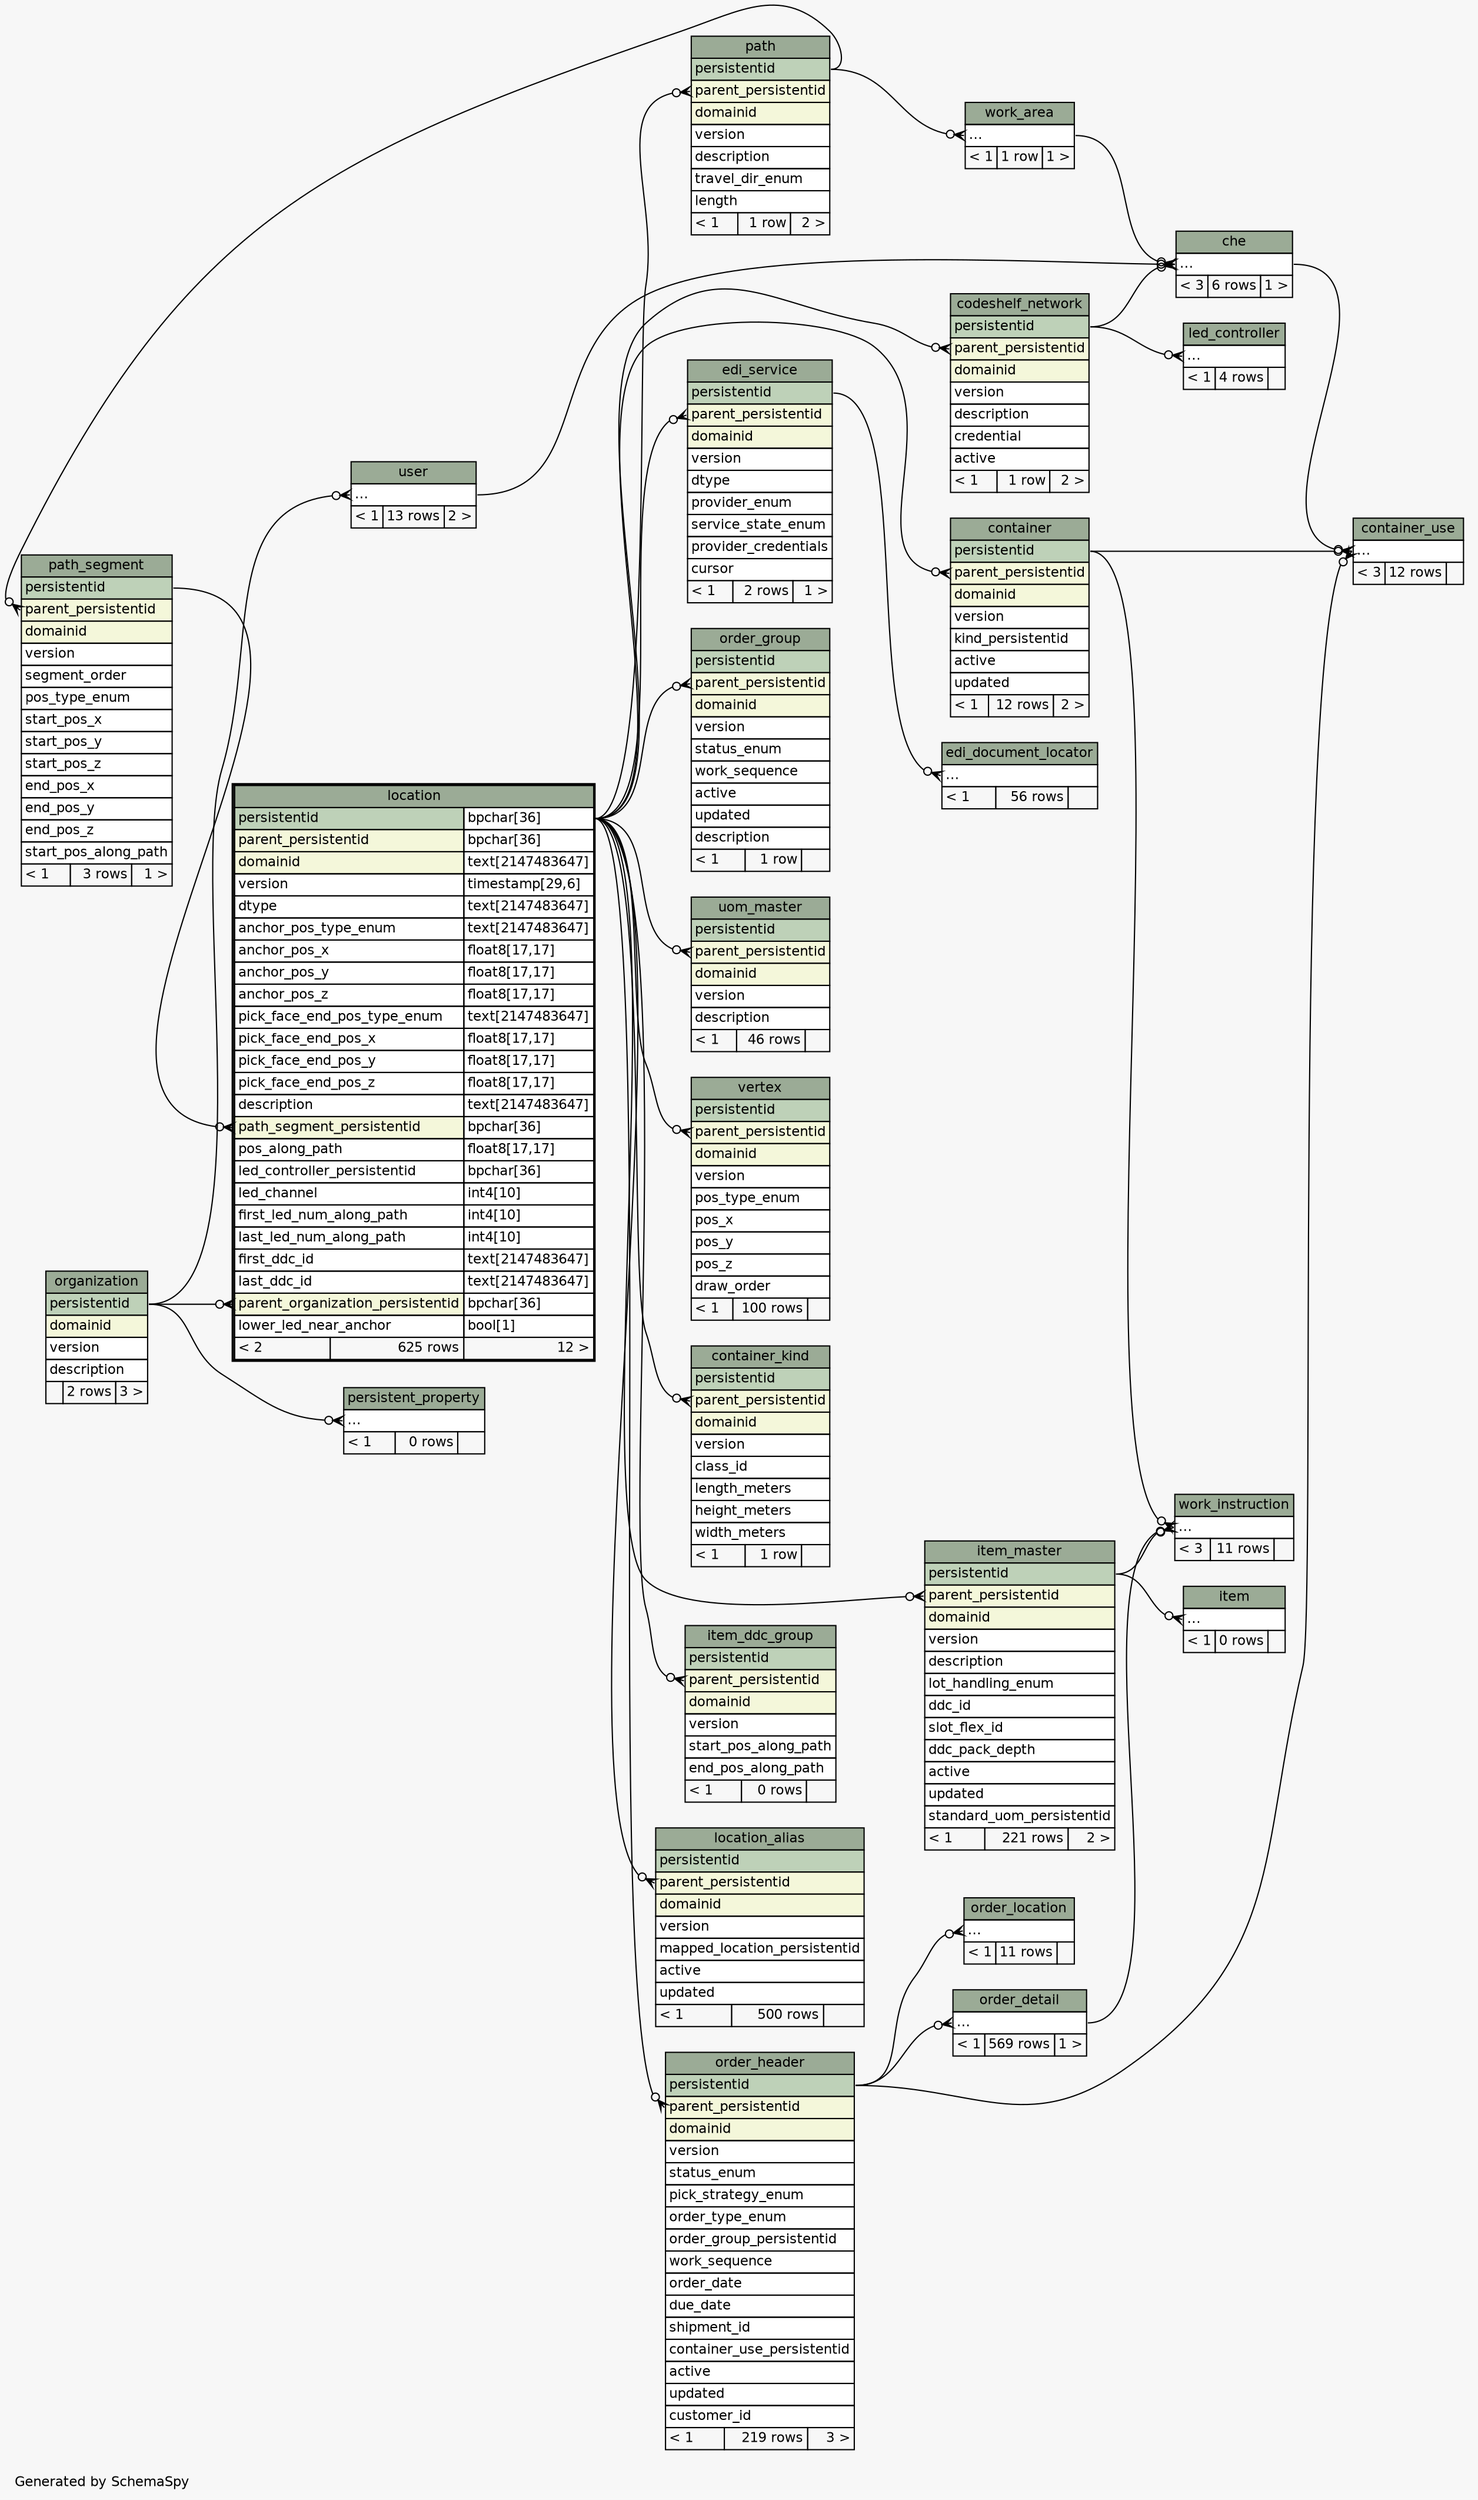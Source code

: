 // dot 2.26.0 on Linux 2.6.32-431.17.1.el6.x86_64
// SchemaSpy rev 590
digraph "twoDegreesRelationshipsDiagram" {
  graph [
    rankdir="RL"
    bgcolor="#f7f7f7"
    label="\nGenerated by SchemaSpy"
    labeljust="l"
    nodesep="0.18"
    ranksep="0.46"
    fontname="Helvetica"
    fontsize="11"
  ];
  node [
    fontname="Helvetica"
    fontsize="11"
    shape="plaintext"
  ];
  edge [
    arrowsize="0.8"
  ];
  "che":"elipses":w -> "user":"elipses":e [arrowhead=none dir=back arrowtail=crowodot];
  "che":"elipses":w -> "work_area":"elipses":e [arrowhead=none dir=back arrowtail=crowodot];
  "che":"elipses":w -> "codeshelf_network":"persistentid":e [arrowhead=none dir=back arrowtail=crowodot];
  "codeshelf_network":"parent_persistentid":w -> "location":"persistentid.type":e [arrowhead=none dir=back arrowtail=crowodot];
  "container":"parent_persistentid":w -> "location":"persistentid.type":e [arrowhead=none dir=back arrowtail=crowodot];
  "container_kind":"parent_persistentid":w -> "location":"persistentid.type":e [arrowhead=none dir=back arrowtail=crowodot];
  "container_use":"elipses":w -> "che":"elipses":e [arrowhead=none dir=back arrowtail=crowodot];
  "container_use":"elipses":w -> "order_header":"persistentid":e [arrowhead=none dir=back arrowtail=crowodot];
  "container_use":"elipses":w -> "container":"persistentid":e [arrowhead=none dir=back arrowtail=crowodot];
  "edi_document_locator":"elipses":w -> "edi_service":"persistentid":e [arrowhead=none dir=back arrowtail=crowodot];
  "edi_service":"parent_persistentid":w -> "location":"persistentid.type":e [arrowhead=none dir=back arrowtail=crowodot];
  "item":"elipses":w -> "item_master":"persistentid":e [arrowhead=none dir=back arrowtail=crowodot];
  "item_ddc_group":"parent_persistentid":w -> "location":"persistentid.type":e [arrowhead=none dir=back arrowtail=crowodot];
  "item_master":"parent_persistentid":w -> "location":"persistentid.type":e [arrowhead=none dir=back arrowtail=crowodot];
  "led_controller":"elipses":w -> "codeshelf_network":"persistentid":e [arrowhead=none dir=back arrowtail=crowodot];
  "location":"parent_organization_persistentid":w -> "organization":"persistentid":e [arrowhead=none dir=back arrowtail=crowodot];
  "location":"path_segment_persistentid":w -> "path_segment":"persistentid":e [arrowhead=none dir=back arrowtail=crowodot];
  "location_alias":"parent_persistentid":w -> "location":"persistentid.type":e [arrowhead=none dir=back arrowtail=crowodot];
  "order_detail":"elipses":w -> "order_header":"persistentid":e [arrowhead=none dir=back arrowtail=crowodot];
  "order_group":"parent_persistentid":w -> "location":"persistentid.type":e [arrowhead=none dir=back arrowtail=crowodot];
  "order_header":"parent_persistentid":w -> "location":"persistentid.type":e [arrowhead=none dir=back arrowtail=crowodot];
  "order_location":"elipses":w -> "order_header":"persistentid":e [arrowhead=none dir=back arrowtail=crowodot];
  "path":"parent_persistentid":w -> "location":"persistentid.type":e [arrowhead=none dir=back arrowtail=crowodot];
  "path_segment":"parent_persistentid":w -> "path":"persistentid":e [arrowhead=none dir=back arrowtail=crowodot];
  "persistent_property":"elipses":w -> "organization":"persistentid":e [arrowhead=none dir=back arrowtail=crowodot];
  "uom_master":"parent_persistentid":w -> "location":"persistentid.type":e [arrowhead=none dir=back arrowtail=crowodot];
  "user":"elipses":w -> "organization":"persistentid":e [arrowhead=none dir=back arrowtail=crowodot];
  "vertex":"parent_persistentid":w -> "location":"persistentid.type":e [arrowhead=none dir=back arrowtail=crowodot];
  "work_area":"elipses":w -> "path":"persistentid":e [arrowhead=none dir=back arrowtail=crowodot];
  "work_instruction":"elipses":w -> "container":"persistentid":e [arrowhead=none dir=back arrowtail=crowodot];
  "work_instruction":"elipses":w -> "item_master":"persistentid":e [arrowhead=none dir=back arrowtail=crowodot];
  "work_instruction":"elipses":w -> "order_detail":"elipses":e [arrowhead=none dir=back arrowtail=crowodot];
  "che" [
    label=<
    <TABLE BORDER="0" CELLBORDER="1" CELLSPACING="0" BGCOLOR="#ffffff">
      <TR><TD COLSPAN="3" BGCOLOR="#9bab96" ALIGN="CENTER">che</TD></TR>
      <TR><TD PORT="elipses" COLSPAN="3" ALIGN="LEFT">...</TD></TR>
      <TR><TD ALIGN="LEFT" BGCOLOR="#f7f7f7">&lt; 3</TD><TD ALIGN="RIGHT" BGCOLOR="#f7f7f7">6 rows</TD><TD ALIGN="RIGHT" BGCOLOR="#f7f7f7">1 &gt;</TD></TR>
    </TABLE>>
    URL="che.html"
    tooltip="che"
  ];
  "codeshelf_network" [
    label=<
    <TABLE BORDER="0" CELLBORDER="1" CELLSPACING="0" BGCOLOR="#ffffff">
      <TR><TD COLSPAN="3" BGCOLOR="#9bab96" ALIGN="CENTER">codeshelf_network</TD></TR>
      <TR><TD PORT="persistentid" COLSPAN="3" BGCOLOR="#bed1b8" ALIGN="LEFT">persistentid</TD></TR>
      <TR><TD PORT="parent_persistentid" COLSPAN="3" BGCOLOR="#f4f7da" ALIGN="LEFT">parent_persistentid</TD></TR>
      <TR><TD PORT="domainid" COLSPAN="3" BGCOLOR="#f4f7da" ALIGN="LEFT">domainid</TD></TR>
      <TR><TD PORT="version" COLSPAN="3" ALIGN="LEFT">version</TD></TR>
      <TR><TD PORT="description" COLSPAN="3" ALIGN="LEFT">description</TD></TR>
      <TR><TD PORT="credential" COLSPAN="3" ALIGN="LEFT">credential</TD></TR>
      <TR><TD PORT="active" COLSPAN="3" ALIGN="LEFT">active</TD></TR>
      <TR><TD ALIGN="LEFT" BGCOLOR="#f7f7f7">&lt; 1</TD><TD ALIGN="RIGHT" BGCOLOR="#f7f7f7">1 row</TD><TD ALIGN="RIGHT" BGCOLOR="#f7f7f7">2 &gt;</TD></TR>
    </TABLE>>
    URL="codeshelf_network.html"
    tooltip="codeshelf_network"
  ];
  "container" [
    label=<
    <TABLE BORDER="0" CELLBORDER="1" CELLSPACING="0" BGCOLOR="#ffffff">
      <TR><TD COLSPAN="3" BGCOLOR="#9bab96" ALIGN="CENTER">container</TD></TR>
      <TR><TD PORT="persistentid" COLSPAN="3" BGCOLOR="#bed1b8" ALIGN="LEFT">persistentid</TD></TR>
      <TR><TD PORT="parent_persistentid" COLSPAN="3" BGCOLOR="#f4f7da" ALIGN="LEFT">parent_persistentid</TD></TR>
      <TR><TD PORT="domainid" COLSPAN="3" BGCOLOR="#f4f7da" ALIGN="LEFT">domainid</TD></TR>
      <TR><TD PORT="version" COLSPAN="3" ALIGN="LEFT">version</TD></TR>
      <TR><TD PORT="kind_persistentid" COLSPAN="3" ALIGN="LEFT">kind_persistentid</TD></TR>
      <TR><TD PORT="active" COLSPAN="3" ALIGN="LEFT">active</TD></TR>
      <TR><TD PORT="updated" COLSPAN="3" ALIGN="LEFT">updated</TD></TR>
      <TR><TD ALIGN="LEFT" BGCOLOR="#f7f7f7">&lt; 1</TD><TD ALIGN="RIGHT" BGCOLOR="#f7f7f7">12 rows</TD><TD ALIGN="RIGHT" BGCOLOR="#f7f7f7">2 &gt;</TD></TR>
    </TABLE>>
    URL="container.html"
    tooltip="container"
  ];
  "container_kind" [
    label=<
    <TABLE BORDER="0" CELLBORDER="1" CELLSPACING="0" BGCOLOR="#ffffff">
      <TR><TD COLSPAN="3" BGCOLOR="#9bab96" ALIGN="CENTER">container_kind</TD></TR>
      <TR><TD PORT="persistentid" COLSPAN="3" BGCOLOR="#bed1b8" ALIGN="LEFT">persistentid</TD></TR>
      <TR><TD PORT="parent_persistentid" COLSPAN="3" BGCOLOR="#f4f7da" ALIGN="LEFT">parent_persistentid</TD></TR>
      <TR><TD PORT="domainid" COLSPAN="3" BGCOLOR="#f4f7da" ALIGN="LEFT">domainid</TD></TR>
      <TR><TD PORT="version" COLSPAN="3" ALIGN="LEFT">version</TD></TR>
      <TR><TD PORT="class_id" COLSPAN="3" ALIGN="LEFT">class_id</TD></TR>
      <TR><TD PORT="length_meters" COLSPAN="3" ALIGN="LEFT">length_meters</TD></TR>
      <TR><TD PORT="height_meters" COLSPAN="3" ALIGN="LEFT">height_meters</TD></TR>
      <TR><TD PORT="width_meters" COLSPAN="3" ALIGN="LEFT">width_meters</TD></TR>
      <TR><TD ALIGN="LEFT" BGCOLOR="#f7f7f7">&lt; 1</TD><TD ALIGN="RIGHT" BGCOLOR="#f7f7f7">1 row</TD><TD ALIGN="RIGHT" BGCOLOR="#f7f7f7">  </TD></TR>
    </TABLE>>
    URL="container_kind.html"
    tooltip="container_kind"
  ];
  "container_use" [
    label=<
    <TABLE BORDER="0" CELLBORDER="1" CELLSPACING="0" BGCOLOR="#ffffff">
      <TR><TD COLSPAN="3" BGCOLOR="#9bab96" ALIGN="CENTER">container_use</TD></TR>
      <TR><TD PORT="elipses" COLSPAN="3" ALIGN="LEFT">...</TD></TR>
      <TR><TD ALIGN="LEFT" BGCOLOR="#f7f7f7">&lt; 3</TD><TD ALIGN="RIGHT" BGCOLOR="#f7f7f7">12 rows</TD><TD ALIGN="RIGHT" BGCOLOR="#f7f7f7">  </TD></TR>
    </TABLE>>
    URL="container_use.html"
    tooltip="container_use"
  ];
  "edi_document_locator" [
    label=<
    <TABLE BORDER="0" CELLBORDER="1" CELLSPACING="0" BGCOLOR="#ffffff">
      <TR><TD COLSPAN="3" BGCOLOR="#9bab96" ALIGN="CENTER">edi_document_locator</TD></TR>
      <TR><TD PORT="elipses" COLSPAN="3" ALIGN="LEFT">...</TD></TR>
      <TR><TD ALIGN="LEFT" BGCOLOR="#f7f7f7">&lt; 1</TD><TD ALIGN="RIGHT" BGCOLOR="#f7f7f7">56 rows</TD><TD ALIGN="RIGHT" BGCOLOR="#f7f7f7">  </TD></TR>
    </TABLE>>
    URL="edi_document_locator.html"
    tooltip="edi_document_locator"
  ];
  "edi_service" [
    label=<
    <TABLE BORDER="0" CELLBORDER="1" CELLSPACING="0" BGCOLOR="#ffffff">
      <TR><TD COLSPAN="3" BGCOLOR="#9bab96" ALIGN="CENTER">edi_service</TD></TR>
      <TR><TD PORT="persistentid" COLSPAN="3" BGCOLOR="#bed1b8" ALIGN="LEFT">persistentid</TD></TR>
      <TR><TD PORT="parent_persistentid" COLSPAN="3" BGCOLOR="#f4f7da" ALIGN="LEFT">parent_persistentid</TD></TR>
      <TR><TD PORT="domainid" COLSPAN="3" BGCOLOR="#f4f7da" ALIGN="LEFT">domainid</TD></TR>
      <TR><TD PORT="version" COLSPAN="3" ALIGN="LEFT">version</TD></TR>
      <TR><TD PORT="dtype" COLSPAN="3" ALIGN="LEFT">dtype</TD></TR>
      <TR><TD PORT="provider_enum" COLSPAN="3" ALIGN="LEFT">provider_enum</TD></TR>
      <TR><TD PORT="service_state_enum" COLSPAN="3" ALIGN="LEFT">service_state_enum</TD></TR>
      <TR><TD PORT="provider_credentials" COLSPAN="3" ALIGN="LEFT">provider_credentials</TD></TR>
      <TR><TD PORT="cursor" COLSPAN="3" ALIGN="LEFT">cursor</TD></TR>
      <TR><TD ALIGN="LEFT" BGCOLOR="#f7f7f7">&lt; 1</TD><TD ALIGN="RIGHT" BGCOLOR="#f7f7f7">2 rows</TD><TD ALIGN="RIGHT" BGCOLOR="#f7f7f7">1 &gt;</TD></TR>
    </TABLE>>
    URL="edi_service.html"
    tooltip="edi_service"
  ];
  "item" [
    label=<
    <TABLE BORDER="0" CELLBORDER="1" CELLSPACING="0" BGCOLOR="#ffffff">
      <TR><TD COLSPAN="3" BGCOLOR="#9bab96" ALIGN="CENTER">item</TD></TR>
      <TR><TD PORT="elipses" COLSPAN="3" ALIGN="LEFT">...</TD></TR>
      <TR><TD ALIGN="LEFT" BGCOLOR="#f7f7f7">&lt; 1</TD><TD ALIGN="RIGHT" BGCOLOR="#f7f7f7">0 rows</TD><TD ALIGN="RIGHT" BGCOLOR="#f7f7f7">  </TD></TR>
    </TABLE>>
    URL="item.html"
    tooltip="item"
  ];
  "item_ddc_group" [
    label=<
    <TABLE BORDER="0" CELLBORDER="1" CELLSPACING="0" BGCOLOR="#ffffff">
      <TR><TD COLSPAN="3" BGCOLOR="#9bab96" ALIGN="CENTER">item_ddc_group</TD></TR>
      <TR><TD PORT="persistentid" COLSPAN="3" BGCOLOR="#bed1b8" ALIGN="LEFT">persistentid</TD></TR>
      <TR><TD PORT="parent_persistentid" COLSPAN="3" BGCOLOR="#f4f7da" ALIGN="LEFT">parent_persistentid</TD></TR>
      <TR><TD PORT="domainid" COLSPAN="3" BGCOLOR="#f4f7da" ALIGN="LEFT">domainid</TD></TR>
      <TR><TD PORT="version" COLSPAN="3" ALIGN="LEFT">version</TD></TR>
      <TR><TD PORT="start_pos_along_path" COLSPAN="3" ALIGN="LEFT">start_pos_along_path</TD></TR>
      <TR><TD PORT="end_pos_along_path" COLSPAN="3" ALIGN="LEFT">end_pos_along_path</TD></TR>
      <TR><TD ALIGN="LEFT" BGCOLOR="#f7f7f7">&lt; 1</TD><TD ALIGN="RIGHT" BGCOLOR="#f7f7f7">0 rows</TD><TD ALIGN="RIGHT" BGCOLOR="#f7f7f7">  </TD></TR>
    </TABLE>>
    URL="item_ddc_group.html"
    tooltip="item_ddc_group"
  ];
  "item_master" [
    label=<
    <TABLE BORDER="0" CELLBORDER="1" CELLSPACING="0" BGCOLOR="#ffffff">
      <TR><TD COLSPAN="3" BGCOLOR="#9bab96" ALIGN="CENTER">item_master</TD></TR>
      <TR><TD PORT="persistentid" COLSPAN="3" BGCOLOR="#bed1b8" ALIGN="LEFT">persistentid</TD></TR>
      <TR><TD PORT="parent_persistentid" COLSPAN="3" BGCOLOR="#f4f7da" ALIGN="LEFT">parent_persistentid</TD></TR>
      <TR><TD PORT="domainid" COLSPAN="3" BGCOLOR="#f4f7da" ALIGN="LEFT">domainid</TD></TR>
      <TR><TD PORT="version" COLSPAN="3" ALIGN="LEFT">version</TD></TR>
      <TR><TD PORT="description" COLSPAN="3" ALIGN="LEFT">description</TD></TR>
      <TR><TD PORT="lot_handling_enum" COLSPAN="3" ALIGN="LEFT">lot_handling_enum</TD></TR>
      <TR><TD PORT="ddc_id" COLSPAN="3" ALIGN="LEFT">ddc_id</TD></TR>
      <TR><TD PORT="slot_flex_id" COLSPAN="3" ALIGN="LEFT">slot_flex_id</TD></TR>
      <TR><TD PORT="ddc_pack_depth" COLSPAN="3" ALIGN="LEFT">ddc_pack_depth</TD></TR>
      <TR><TD PORT="active" COLSPAN="3" ALIGN="LEFT">active</TD></TR>
      <TR><TD PORT="updated" COLSPAN="3" ALIGN="LEFT">updated</TD></TR>
      <TR><TD PORT="standard_uom_persistentid" COLSPAN="3" ALIGN="LEFT">standard_uom_persistentid</TD></TR>
      <TR><TD ALIGN="LEFT" BGCOLOR="#f7f7f7">&lt; 1</TD><TD ALIGN="RIGHT" BGCOLOR="#f7f7f7">221 rows</TD><TD ALIGN="RIGHT" BGCOLOR="#f7f7f7">2 &gt;</TD></TR>
    </TABLE>>
    URL="item_master.html"
    tooltip="item_master"
  ];
  "led_controller" [
    label=<
    <TABLE BORDER="0" CELLBORDER="1" CELLSPACING="0" BGCOLOR="#ffffff">
      <TR><TD COLSPAN="3" BGCOLOR="#9bab96" ALIGN="CENTER">led_controller</TD></TR>
      <TR><TD PORT="elipses" COLSPAN="3" ALIGN="LEFT">...</TD></TR>
      <TR><TD ALIGN="LEFT" BGCOLOR="#f7f7f7">&lt; 1</TD><TD ALIGN="RIGHT" BGCOLOR="#f7f7f7">4 rows</TD><TD ALIGN="RIGHT" BGCOLOR="#f7f7f7">  </TD></TR>
    </TABLE>>
    URL="led_controller.html"
    tooltip="led_controller"
  ];
  "location" [
    label=<
    <TABLE BORDER="2" CELLBORDER="1" CELLSPACING="0" BGCOLOR="#ffffff">
      <TR><TD COLSPAN="3" BGCOLOR="#9bab96" ALIGN="CENTER">location</TD></TR>
      <TR><TD PORT="persistentid" COLSPAN="2" BGCOLOR="#bed1b8" ALIGN="LEFT">persistentid</TD><TD PORT="persistentid.type" ALIGN="LEFT">bpchar[36]</TD></TR>
      <TR><TD PORT="parent_persistentid" COLSPAN="2" BGCOLOR="#f4f7da" ALIGN="LEFT">parent_persistentid</TD><TD PORT="parent_persistentid.type" ALIGN="LEFT">bpchar[36]</TD></TR>
      <TR><TD PORT="domainid" COLSPAN="2" BGCOLOR="#f4f7da" ALIGN="LEFT">domainid</TD><TD PORT="domainid.type" ALIGN="LEFT">text[2147483647]</TD></TR>
      <TR><TD PORT="version" COLSPAN="2" ALIGN="LEFT">version</TD><TD PORT="version.type" ALIGN="LEFT">timestamp[29,6]</TD></TR>
      <TR><TD PORT="dtype" COLSPAN="2" ALIGN="LEFT">dtype</TD><TD PORT="dtype.type" ALIGN="LEFT">text[2147483647]</TD></TR>
      <TR><TD PORT="anchor_pos_type_enum" COLSPAN="2" ALIGN="LEFT">anchor_pos_type_enum</TD><TD PORT="anchor_pos_type_enum.type" ALIGN="LEFT">text[2147483647]</TD></TR>
      <TR><TD PORT="anchor_pos_x" COLSPAN="2" ALIGN="LEFT">anchor_pos_x</TD><TD PORT="anchor_pos_x.type" ALIGN="LEFT">float8[17,17]</TD></TR>
      <TR><TD PORT="anchor_pos_y" COLSPAN="2" ALIGN="LEFT">anchor_pos_y</TD><TD PORT="anchor_pos_y.type" ALIGN="LEFT">float8[17,17]</TD></TR>
      <TR><TD PORT="anchor_pos_z" COLSPAN="2" ALIGN="LEFT">anchor_pos_z</TD><TD PORT="anchor_pos_z.type" ALIGN="LEFT">float8[17,17]</TD></TR>
      <TR><TD PORT="pick_face_end_pos_type_enum" COLSPAN="2" ALIGN="LEFT">pick_face_end_pos_type_enum</TD><TD PORT="pick_face_end_pos_type_enum.type" ALIGN="LEFT">text[2147483647]</TD></TR>
      <TR><TD PORT="pick_face_end_pos_x" COLSPAN="2" ALIGN="LEFT">pick_face_end_pos_x</TD><TD PORT="pick_face_end_pos_x.type" ALIGN="LEFT">float8[17,17]</TD></TR>
      <TR><TD PORT="pick_face_end_pos_y" COLSPAN="2" ALIGN="LEFT">pick_face_end_pos_y</TD><TD PORT="pick_face_end_pos_y.type" ALIGN="LEFT">float8[17,17]</TD></TR>
      <TR><TD PORT="pick_face_end_pos_z" COLSPAN="2" ALIGN="LEFT">pick_face_end_pos_z</TD><TD PORT="pick_face_end_pos_z.type" ALIGN="LEFT">float8[17,17]</TD></TR>
      <TR><TD PORT="description" COLSPAN="2" ALIGN="LEFT">description</TD><TD PORT="description.type" ALIGN="LEFT">text[2147483647]</TD></TR>
      <TR><TD PORT="path_segment_persistentid" COLSPAN="2" BGCOLOR="#f4f7da" ALIGN="LEFT">path_segment_persistentid</TD><TD PORT="path_segment_persistentid.type" ALIGN="LEFT">bpchar[36]</TD></TR>
      <TR><TD PORT="pos_along_path" COLSPAN="2" ALIGN="LEFT">pos_along_path</TD><TD PORT="pos_along_path.type" ALIGN="LEFT">float8[17,17]</TD></TR>
      <TR><TD PORT="led_controller_persistentid" COLSPAN="2" ALIGN="LEFT">led_controller_persistentid</TD><TD PORT="led_controller_persistentid.type" ALIGN="LEFT">bpchar[36]</TD></TR>
      <TR><TD PORT="led_channel" COLSPAN="2" ALIGN="LEFT">led_channel</TD><TD PORT="led_channel.type" ALIGN="LEFT">int4[10]</TD></TR>
      <TR><TD PORT="first_led_num_along_path" COLSPAN="2" ALIGN="LEFT">first_led_num_along_path</TD><TD PORT="first_led_num_along_path.type" ALIGN="LEFT">int4[10]</TD></TR>
      <TR><TD PORT="last_led_num_along_path" COLSPAN="2" ALIGN="LEFT">last_led_num_along_path</TD><TD PORT="last_led_num_along_path.type" ALIGN="LEFT">int4[10]</TD></TR>
      <TR><TD PORT="first_ddc_id" COLSPAN="2" ALIGN="LEFT">first_ddc_id</TD><TD PORT="first_ddc_id.type" ALIGN="LEFT">text[2147483647]</TD></TR>
      <TR><TD PORT="last_ddc_id" COLSPAN="2" ALIGN="LEFT">last_ddc_id</TD><TD PORT="last_ddc_id.type" ALIGN="LEFT">text[2147483647]</TD></TR>
      <TR><TD PORT="parent_organization_persistentid" COLSPAN="2" BGCOLOR="#f4f7da" ALIGN="LEFT">parent_organization_persistentid</TD><TD PORT="parent_organization_persistentid.type" ALIGN="LEFT">bpchar[36]</TD></TR>
      <TR><TD PORT="lower_led_near_anchor" COLSPAN="2" ALIGN="LEFT">lower_led_near_anchor</TD><TD PORT="lower_led_near_anchor.type" ALIGN="LEFT">bool[1]</TD></TR>
      <TR><TD ALIGN="LEFT" BGCOLOR="#f7f7f7">&lt; 2</TD><TD ALIGN="RIGHT" BGCOLOR="#f7f7f7">625 rows</TD><TD ALIGN="RIGHT" BGCOLOR="#f7f7f7">12 &gt;</TD></TR>
    </TABLE>>
    URL="location.html"
    tooltip="location"
  ];
  "location_alias" [
    label=<
    <TABLE BORDER="0" CELLBORDER="1" CELLSPACING="0" BGCOLOR="#ffffff">
      <TR><TD COLSPAN="3" BGCOLOR="#9bab96" ALIGN="CENTER">location_alias</TD></TR>
      <TR><TD PORT="persistentid" COLSPAN="3" BGCOLOR="#bed1b8" ALIGN="LEFT">persistentid</TD></TR>
      <TR><TD PORT="parent_persistentid" COLSPAN="3" BGCOLOR="#f4f7da" ALIGN="LEFT">parent_persistentid</TD></TR>
      <TR><TD PORT="domainid" COLSPAN="3" BGCOLOR="#f4f7da" ALIGN="LEFT">domainid</TD></TR>
      <TR><TD PORT="version" COLSPAN="3" ALIGN="LEFT">version</TD></TR>
      <TR><TD PORT="mapped_location_persistentid" COLSPAN="3" ALIGN="LEFT">mapped_location_persistentid</TD></TR>
      <TR><TD PORT="active" COLSPAN="3" ALIGN="LEFT">active</TD></TR>
      <TR><TD PORT="updated" COLSPAN="3" ALIGN="LEFT">updated</TD></TR>
      <TR><TD ALIGN="LEFT" BGCOLOR="#f7f7f7">&lt; 1</TD><TD ALIGN="RIGHT" BGCOLOR="#f7f7f7">500 rows</TD><TD ALIGN="RIGHT" BGCOLOR="#f7f7f7">  </TD></TR>
    </TABLE>>
    URL="location_alias.html"
    tooltip="location_alias"
  ];
  "order_detail" [
    label=<
    <TABLE BORDER="0" CELLBORDER="1" CELLSPACING="0" BGCOLOR="#ffffff">
      <TR><TD COLSPAN="3" BGCOLOR="#9bab96" ALIGN="CENTER">order_detail</TD></TR>
      <TR><TD PORT="elipses" COLSPAN="3" ALIGN="LEFT">...</TD></TR>
      <TR><TD ALIGN="LEFT" BGCOLOR="#f7f7f7">&lt; 1</TD><TD ALIGN="RIGHT" BGCOLOR="#f7f7f7">569 rows</TD><TD ALIGN="RIGHT" BGCOLOR="#f7f7f7">1 &gt;</TD></TR>
    </TABLE>>
    URL="order_detail.html"
    tooltip="order_detail"
  ];
  "order_group" [
    label=<
    <TABLE BORDER="0" CELLBORDER="1" CELLSPACING="0" BGCOLOR="#ffffff">
      <TR><TD COLSPAN="3" BGCOLOR="#9bab96" ALIGN="CENTER">order_group</TD></TR>
      <TR><TD PORT="persistentid" COLSPAN="3" BGCOLOR="#bed1b8" ALIGN="LEFT">persistentid</TD></TR>
      <TR><TD PORT="parent_persistentid" COLSPAN="3" BGCOLOR="#f4f7da" ALIGN="LEFT">parent_persistentid</TD></TR>
      <TR><TD PORT="domainid" COLSPAN="3" BGCOLOR="#f4f7da" ALIGN="LEFT">domainid</TD></TR>
      <TR><TD PORT="version" COLSPAN="3" ALIGN="LEFT">version</TD></TR>
      <TR><TD PORT="status_enum" COLSPAN="3" ALIGN="LEFT">status_enum</TD></TR>
      <TR><TD PORT="work_sequence" COLSPAN="3" ALIGN="LEFT">work_sequence</TD></TR>
      <TR><TD PORT="active" COLSPAN="3" ALIGN="LEFT">active</TD></TR>
      <TR><TD PORT="updated" COLSPAN="3" ALIGN="LEFT">updated</TD></TR>
      <TR><TD PORT="description" COLSPAN="3" ALIGN="LEFT">description</TD></TR>
      <TR><TD ALIGN="LEFT" BGCOLOR="#f7f7f7">&lt; 1</TD><TD ALIGN="RIGHT" BGCOLOR="#f7f7f7">1 row</TD><TD ALIGN="RIGHT" BGCOLOR="#f7f7f7">  </TD></TR>
    </TABLE>>
    URL="order_group.html"
    tooltip="order_group"
  ];
  "order_header" [
    label=<
    <TABLE BORDER="0" CELLBORDER="1" CELLSPACING="0" BGCOLOR="#ffffff">
      <TR><TD COLSPAN="3" BGCOLOR="#9bab96" ALIGN="CENTER">order_header</TD></TR>
      <TR><TD PORT="persistentid" COLSPAN="3" BGCOLOR="#bed1b8" ALIGN="LEFT">persistentid</TD></TR>
      <TR><TD PORT="parent_persistentid" COLSPAN="3" BGCOLOR="#f4f7da" ALIGN="LEFT">parent_persistentid</TD></TR>
      <TR><TD PORT="domainid" COLSPAN="3" BGCOLOR="#f4f7da" ALIGN="LEFT">domainid</TD></TR>
      <TR><TD PORT="version" COLSPAN="3" ALIGN="LEFT">version</TD></TR>
      <TR><TD PORT="status_enum" COLSPAN="3" ALIGN="LEFT">status_enum</TD></TR>
      <TR><TD PORT="pick_strategy_enum" COLSPAN="3" ALIGN="LEFT">pick_strategy_enum</TD></TR>
      <TR><TD PORT="order_type_enum" COLSPAN="3" ALIGN="LEFT">order_type_enum</TD></TR>
      <TR><TD PORT="order_group_persistentid" COLSPAN="3" ALIGN="LEFT">order_group_persistentid</TD></TR>
      <TR><TD PORT="work_sequence" COLSPAN="3" ALIGN="LEFT">work_sequence</TD></TR>
      <TR><TD PORT="order_date" COLSPAN="3" ALIGN="LEFT">order_date</TD></TR>
      <TR><TD PORT="due_date" COLSPAN="3" ALIGN="LEFT">due_date</TD></TR>
      <TR><TD PORT="shipment_id" COLSPAN="3" ALIGN="LEFT">shipment_id</TD></TR>
      <TR><TD PORT="container_use_persistentid" COLSPAN="3" ALIGN="LEFT">container_use_persistentid</TD></TR>
      <TR><TD PORT="active" COLSPAN="3" ALIGN="LEFT">active</TD></TR>
      <TR><TD PORT="updated" COLSPAN="3" ALIGN="LEFT">updated</TD></TR>
      <TR><TD PORT="customer_id" COLSPAN="3" ALIGN="LEFT">customer_id</TD></TR>
      <TR><TD ALIGN="LEFT" BGCOLOR="#f7f7f7">&lt; 1</TD><TD ALIGN="RIGHT" BGCOLOR="#f7f7f7">219 rows</TD><TD ALIGN="RIGHT" BGCOLOR="#f7f7f7">3 &gt;</TD></TR>
    </TABLE>>
    URL="order_header.html"
    tooltip="order_header"
  ];
  "order_location" [
    label=<
    <TABLE BORDER="0" CELLBORDER="1" CELLSPACING="0" BGCOLOR="#ffffff">
      <TR><TD COLSPAN="3" BGCOLOR="#9bab96" ALIGN="CENTER">order_location</TD></TR>
      <TR><TD PORT="elipses" COLSPAN="3" ALIGN="LEFT">...</TD></TR>
      <TR><TD ALIGN="LEFT" BGCOLOR="#f7f7f7">&lt; 1</TD><TD ALIGN="RIGHT" BGCOLOR="#f7f7f7">11 rows</TD><TD ALIGN="RIGHT" BGCOLOR="#f7f7f7">  </TD></TR>
    </TABLE>>
    URL="order_location.html"
    tooltip="order_location"
  ];
  "organization" [
    label=<
    <TABLE BORDER="0" CELLBORDER="1" CELLSPACING="0" BGCOLOR="#ffffff">
      <TR><TD COLSPAN="3" BGCOLOR="#9bab96" ALIGN="CENTER">organization</TD></TR>
      <TR><TD PORT="persistentid" COLSPAN="3" BGCOLOR="#bed1b8" ALIGN="LEFT">persistentid</TD></TR>
      <TR><TD PORT="domainid" COLSPAN="3" BGCOLOR="#f4f7da" ALIGN="LEFT">domainid</TD></TR>
      <TR><TD PORT="version" COLSPAN="3" ALIGN="LEFT">version</TD></TR>
      <TR><TD PORT="description" COLSPAN="3" ALIGN="LEFT">description</TD></TR>
      <TR><TD ALIGN="LEFT" BGCOLOR="#f7f7f7">  </TD><TD ALIGN="RIGHT" BGCOLOR="#f7f7f7">2 rows</TD><TD ALIGN="RIGHT" BGCOLOR="#f7f7f7">3 &gt;</TD></TR>
    </TABLE>>
    URL="organization.html"
    tooltip="organization"
  ];
  "path" [
    label=<
    <TABLE BORDER="0" CELLBORDER="1" CELLSPACING="0" BGCOLOR="#ffffff">
      <TR><TD COLSPAN="3" BGCOLOR="#9bab96" ALIGN="CENTER">path</TD></TR>
      <TR><TD PORT="persistentid" COLSPAN="3" BGCOLOR="#bed1b8" ALIGN="LEFT">persistentid</TD></TR>
      <TR><TD PORT="parent_persistentid" COLSPAN="3" BGCOLOR="#f4f7da" ALIGN="LEFT">parent_persistentid</TD></TR>
      <TR><TD PORT="domainid" COLSPAN="3" BGCOLOR="#f4f7da" ALIGN="LEFT">domainid</TD></TR>
      <TR><TD PORT="version" COLSPAN="3" ALIGN="LEFT">version</TD></TR>
      <TR><TD PORT="description" COLSPAN="3" ALIGN="LEFT">description</TD></TR>
      <TR><TD PORT="travel_dir_enum" COLSPAN="3" ALIGN="LEFT">travel_dir_enum</TD></TR>
      <TR><TD PORT="length" COLSPAN="3" ALIGN="LEFT">length</TD></TR>
      <TR><TD ALIGN="LEFT" BGCOLOR="#f7f7f7">&lt; 1</TD><TD ALIGN="RIGHT" BGCOLOR="#f7f7f7">1 row</TD><TD ALIGN="RIGHT" BGCOLOR="#f7f7f7">2 &gt;</TD></TR>
    </TABLE>>
    URL="path.html"
    tooltip="path"
  ];
  "path_segment" [
    label=<
    <TABLE BORDER="0" CELLBORDER="1" CELLSPACING="0" BGCOLOR="#ffffff">
      <TR><TD COLSPAN="3" BGCOLOR="#9bab96" ALIGN="CENTER">path_segment</TD></TR>
      <TR><TD PORT="persistentid" COLSPAN="3" BGCOLOR="#bed1b8" ALIGN="LEFT">persistentid</TD></TR>
      <TR><TD PORT="parent_persistentid" COLSPAN="3" BGCOLOR="#f4f7da" ALIGN="LEFT">parent_persistentid</TD></TR>
      <TR><TD PORT="domainid" COLSPAN="3" BGCOLOR="#f4f7da" ALIGN="LEFT">domainid</TD></TR>
      <TR><TD PORT="version" COLSPAN="3" ALIGN="LEFT">version</TD></TR>
      <TR><TD PORT="segment_order" COLSPAN="3" ALIGN="LEFT">segment_order</TD></TR>
      <TR><TD PORT="pos_type_enum" COLSPAN="3" ALIGN="LEFT">pos_type_enum</TD></TR>
      <TR><TD PORT="start_pos_x" COLSPAN="3" ALIGN="LEFT">start_pos_x</TD></TR>
      <TR><TD PORT="start_pos_y" COLSPAN="3" ALIGN="LEFT">start_pos_y</TD></TR>
      <TR><TD PORT="start_pos_z" COLSPAN="3" ALIGN="LEFT">start_pos_z</TD></TR>
      <TR><TD PORT="end_pos_x" COLSPAN="3" ALIGN="LEFT">end_pos_x</TD></TR>
      <TR><TD PORT="end_pos_y" COLSPAN="3" ALIGN="LEFT">end_pos_y</TD></TR>
      <TR><TD PORT="end_pos_z" COLSPAN="3" ALIGN="LEFT">end_pos_z</TD></TR>
      <TR><TD PORT="start_pos_along_path" COLSPAN="3" ALIGN="LEFT">start_pos_along_path</TD></TR>
      <TR><TD ALIGN="LEFT" BGCOLOR="#f7f7f7">&lt; 1</TD><TD ALIGN="RIGHT" BGCOLOR="#f7f7f7">3 rows</TD><TD ALIGN="RIGHT" BGCOLOR="#f7f7f7">1 &gt;</TD></TR>
    </TABLE>>
    URL="path_segment.html"
    tooltip="path_segment"
  ];
  "persistent_property" [
    label=<
    <TABLE BORDER="0" CELLBORDER="1" CELLSPACING="0" BGCOLOR="#ffffff">
      <TR><TD COLSPAN="3" BGCOLOR="#9bab96" ALIGN="CENTER">persistent_property</TD></TR>
      <TR><TD PORT="elipses" COLSPAN="3" ALIGN="LEFT">...</TD></TR>
      <TR><TD ALIGN="LEFT" BGCOLOR="#f7f7f7">&lt; 1</TD><TD ALIGN="RIGHT" BGCOLOR="#f7f7f7">0 rows</TD><TD ALIGN="RIGHT" BGCOLOR="#f7f7f7">  </TD></TR>
    </TABLE>>
    URL="persistent_property.html"
    tooltip="persistent_property"
  ];
  "uom_master" [
    label=<
    <TABLE BORDER="0" CELLBORDER="1" CELLSPACING="0" BGCOLOR="#ffffff">
      <TR><TD COLSPAN="3" BGCOLOR="#9bab96" ALIGN="CENTER">uom_master</TD></TR>
      <TR><TD PORT="persistentid" COLSPAN="3" BGCOLOR="#bed1b8" ALIGN="LEFT">persistentid</TD></TR>
      <TR><TD PORT="parent_persistentid" COLSPAN="3" BGCOLOR="#f4f7da" ALIGN="LEFT">parent_persistentid</TD></TR>
      <TR><TD PORT="domainid" COLSPAN="3" BGCOLOR="#f4f7da" ALIGN="LEFT">domainid</TD></TR>
      <TR><TD PORT="version" COLSPAN="3" ALIGN="LEFT">version</TD></TR>
      <TR><TD PORT="description" COLSPAN="3" ALIGN="LEFT">description</TD></TR>
      <TR><TD ALIGN="LEFT" BGCOLOR="#f7f7f7">&lt; 1</TD><TD ALIGN="RIGHT" BGCOLOR="#f7f7f7">46 rows</TD><TD ALIGN="RIGHT" BGCOLOR="#f7f7f7">  </TD></TR>
    </TABLE>>
    URL="uom_master.html"
    tooltip="uom_master"
  ];
  "user" [
    label=<
    <TABLE BORDER="0" CELLBORDER="1" CELLSPACING="0" BGCOLOR="#ffffff">
      <TR><TD COLSPAN="3" BGCOLOR="#9bab96" ALIGN="CENTER">user</TD></TR>
      <TR><TD PORT="elipses" COLSPAN="3" ALIGN="LEFT">...</TD></TR>
      <TR><TD ALIGN="LEFT" BGCOLOR="#f7f7f7">&lt; 1</TD><TD ALIGN="RIGHT" BGCOLOR="#f7f7f7">13 rows</TD><TD ALIGN="RIGHT" BGCOLOR="#f7f7f7">2 &gt;</TD></TR>
    </TABLE>>
    URL="user.html"
    tooltip="user"
  ];
  "vertex" [
    label=<
    <TABLE BORDER="0" CELLBORDER="1" CELLSPACING="0" BGCOLOR="#ffffff">
      <TR><TD COLSPAN="3" BGCOLOR="#9bab96" ALIGN="CENTER">vertex</TD></TR>
      <TR><TD PORT="persistentid" COLSPAN="3" BGCOLOR="#bed1b8" ALIGN="LEFT">persistentid</TD></TR>
      <TR><TD PORT="parent_persistentid" COLSPAN="3" BGCOLOR="#f4f7da" ALIGN="LEFT">parent_persistentid</TD></TR>
      <TR><TD PORT="domainid" COLSPAN="3" BGCOLOR="#f4f7da" ALIGN="LEFT">domainid</TD></TR>
      <TR><TD PORT="version" COLSPAN="3" ALIGN="LEFT">version</TD></TR>
      <TR><TD PORT="pos_type_enum" COLSPAN="3" ALIGN="LEFT">pos_type_enum</TD></TR>
      <TR><TD PORT="pos_x" COLSPAN="3" ALIGN="LEFT">pos_x</TD></TR>
      <TR><TD PORT="pos_y" COLSPAN="3" ALIGN="LEFT">pos_y</TD></TR>
      <TR><TD PORT="pos_z" COLSPAN="3" ALIGN="LEFT">pos_z</TD></TR>
      <TR><TD PORT="draw_order" COLSPAN="3" ALIGN="LEFT">draw_order</TD></TR>
      <TR><TD ALIGN="LEFT" BGCOLOR="#f7f7f7">&lt; 1</TD><TD ALIGN="RIGHT" BGCOLOR="#f7f7f7">100 rows</TD><TD ALIGN="RIGHT" BGCOLOR="#f7f7f7">  </TD></TR>
    </TABLE>>
    URL="vertex.html"
    tooltip="vertex"
  ];
  "work_area" [
    label=<
    <TABLE BORDER="0" CELLBORDER="1" CELLSPACING="0" BGCOLOR="#ffffff">
      <TR><TD COLSPAN="3" BGCOLOR="#9bab96" ALIGN="CENTER">work_area</TD></TR>
      <TR><TD PORT="elipses" COLSPAN="3" ALIGN="LEFT">...</TD></TR>
      <TR><TD ALIGN="LEFT" BGCOLOR="#f7f7f7">&lt; 1</TD><TD ALIGN="RIGHT" BGCOLOR="#f7f7f7">1 row</TD><TD ALIGN="RIGHT" BGCOLOR="#f7f7f7">1 &gt;</TD></TR>
    </TABLE>>
    URL="work_area.html"
    tooltip="work_area"
  ];
  "work_instruction" [
    label=<
    <TABLE BORDER="0" CELLBORDER="1" CELLSPACING="0" BGCOLOR="#ffffff">
      <TR><TD COLSPAN="3" BGCOLOR="#9bab96" ALIGN="CENTER">work_instruction</TD></TR>
      <TR><TD PORT="elipses" COLSPAN="3" ALIGN="LEFT">...</TD></TR>
      <TR><TD ALIGN="LEFT" BGCOLOR="#f7f7f7">&lt; 3</TD><TD ALIGN="RIGHT" BGCOLOR="#f7f7f7">11 rows</TD><TD ALIGN="RIGHT" BGCOLOR="#f7f7f7">  </TD></TR>
    </TABLE>>
    URL="work_instruction.html"
    tooltip="work_instruction"
  ];
}

